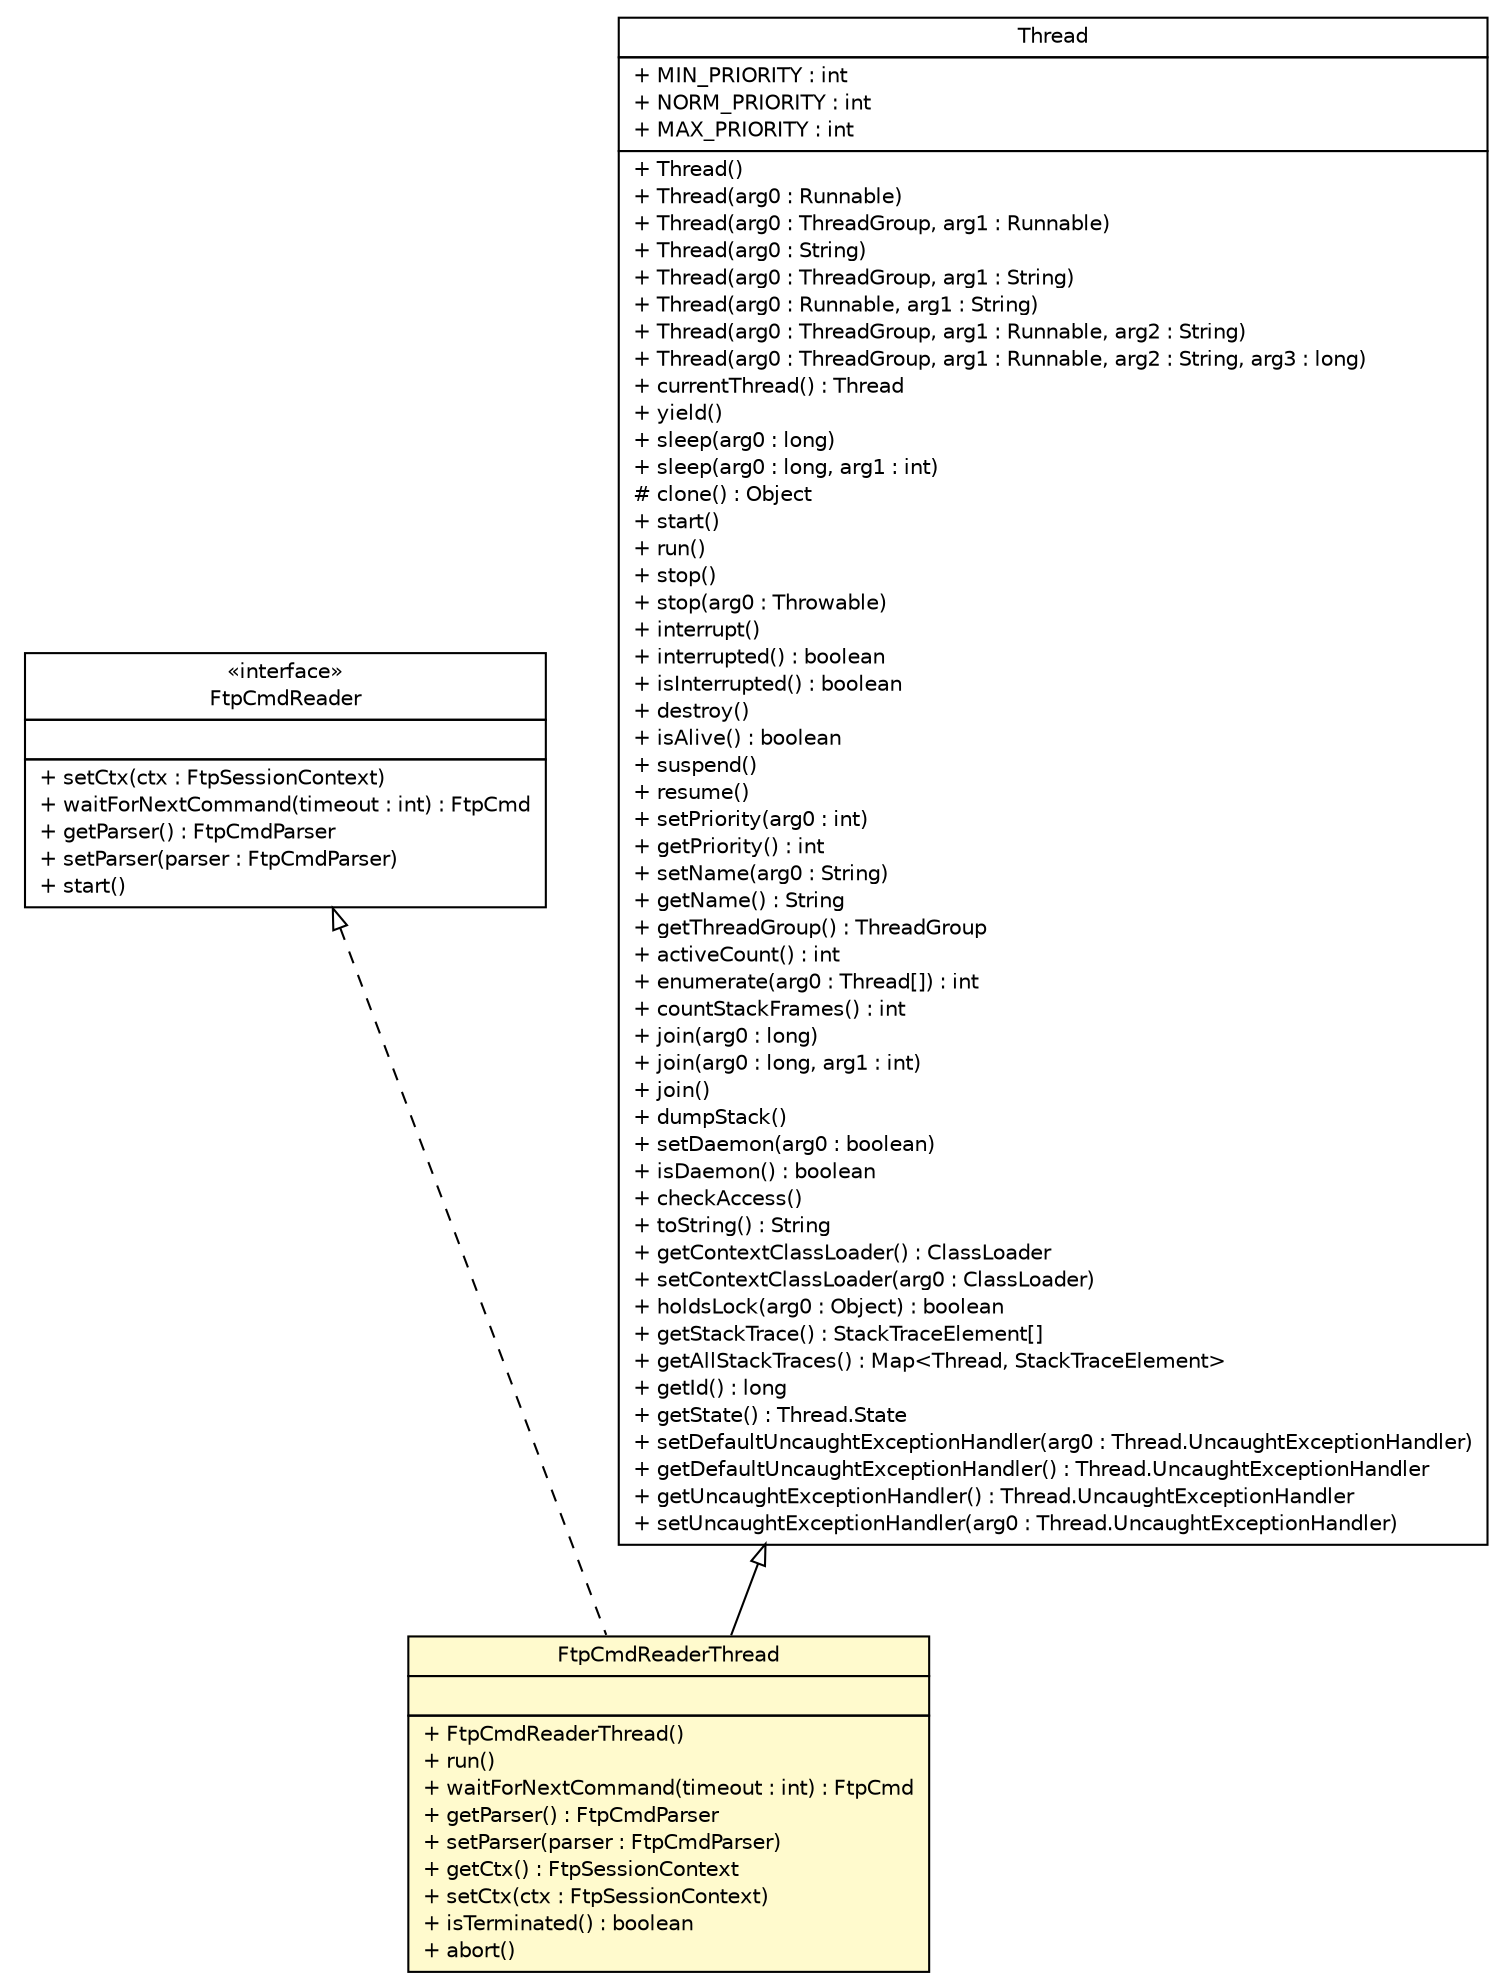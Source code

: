 #!/usr/local/bin/dot
#
# Class diagram 
# Generated by UMLGraph version 5.1 (http://www.umlgraph.org/)
#

digraph G {
	edge [fontname="Helvetica",fontsize=10,labelfontname="Helvetica",labelfontsize=10];
	node [fontname="Helvetica",fontsize=10,shape=plaintext];
	nodesep=0.25;
	ranksep=0.5;
	// com.apporiented.hermesftp.parser.FtpCmdReader
	c8640 [label=<<table title="com.apporiented.hermesftp.parser.FtpCmdReader" border="0" cellborder="1" cellspacing="0" cellpadding="2" port="p" href="../FtpCmdReader.html">
		<tr><td><table border="0" cellspacing="0" cellpadding="1">
<tr><td align="center" balign="center"> &#171;interface&#187; </td></tr>
<tr><td align="center" balign="center"> FtpCmdReader </td></tr>
		</table></td></tr>
		<tr><td><table border="0" cellspacing="0" cellpadding="1">
<tr><td align="left" balign="left">  </td></tr>
		</table></td></tr>
		<tr><td><table border="0" cellspacing="0" cellpadding="1">
<tr><td align="left" balign="left"> + setCtx(ctx : FtpSessionContext) </td></tr>
<tr><td align="left" balign="left"> + waitForNextCommand(timeout : int) : FtpCmd </td></tr>
<tr><td align="left" balign="left"> + getParser() : FtpCmdParser </td></tr>
<tr><td align="left" balign="left"> + setParser(parser : FtpCmdParser) </td></tr>
<tr><td align="left" balign="left"> + start() </td></tr>
		</table></td></tr>
		</table>>, fontname="Helvetica", fontcolor="black", fontsize=10.0];
	// com.apporiented.hermesftp.parser.impl.FtpCmdReaderThread
	c8642 [label=<<table title="com.apporiented.hermesftp.parser.impl.FtpCmdReaderThread" border="0" cellborder="1" cellspacing="0" cellpadding="2" port="p" bgcolor="lemonChiffon" href="./FtpCmdReaderThread.html">
		<tr><td><table border="0" cellspacing="0" cellpadding="1">
<tr><td align="center" balign="center"> FtpCmdReaderThread </td></tr>
		</table></td></tr>
		<tr><td><table border="0" cellspacing="0" cellpadding="1">
<tr><td align="left" balign="left">  </td></tr>
		</table></td></tr>
		<tr><td><table border="0" cellspacing="0" cellpadding="1">
<tr><td align="left" balign="left"> + FtpCmdReaderThread() </td></tr>
<tr><td align="left" balign="left"> + run() </td></tr>
<tr><td align="left" balign="left"> + waitForNextCommand(timeout : int) : FtpCmd </td></tr>
<tr><td align="left" balign="left"> + getParser() : FtpCmdParser </td></tr>
<tr><td align="left" balign="left"> + setParser(parser : FtpCmdParser) </td></tr>
<tr><td align="left" balign="left"> + getCtx() : FtpSessionContext </td></tr>
<tr><td align="left" balign="left"> + setCtx(ctx : FtpSessionContext) </td></tr>
<tr><td align="left" balign="left"> + isTerminated() : boolean </td></tr>
<tr><td align="left" balign="left"> + abort() </td></tr>
		</table></td></tr>
		</table>>, fontname="Helvetica", fontcolor="black", fontsize=10.0];
	//com.apporiented.hermesftp.parser.impl.FtpCmdReaderThread extends java.lang.Thread
	c8715:p -> c8642:p [dir=back,arrowtail=empty];
	//com.apporiented.hermesftp.parser.impl.FtpCmdReaderThread implements com.apporiented.hermesftp.parser.FtpCmdReader
	c8640:p -> c8642:p [dir=back,arrowtail=empty,style=dashed];
	// java.lang.Thread
	c8715 [label=<<table title="java.lang.Thread" border="0" cellborder="1" cellspacing="0" cellpadding="2" port="p" href="http://java.sun.com/j2se/1.4.2/docs/api/java/lang/Thread.html">
		<tr><td><table border="0" cellspacing="0" cellpadding="1">
<tr><td align="center" balign="center"> Thread </td></tr>
		</table></td></tr>
		<tr><td><table border="0" cellspacing="0" cellpadding="1">
<tr><td align="left" balign="left"> + MIN_PRIORITY : int </td></tr>
<tr><td align="left" balign="left"> + NORM_PRIORITY : int </td></tr>
<tr><td align="left" balign="left"> + MAX_PRIORITY : int </td></tr>
		</table></td></tr>
		<tr><td><table border="0" cellspacing="0" cellpadding="1">
<tr><td align="left" balign="left"> + Thread() </td></tr>
<tr><td align="left" balign="left"> + Thread(arg0 : Runnable) </td></tr>
<tr><td align="left" balign="left"> + Thread(arg0 : ThreadGroup, arg1 : Runnable) </td></tr>
<tr><td align="left" balign="left"> + Thread(arg0 : String) </td></tr>
<tr><td align="left" balign="left"> + Thread(arg0 : ThreadGroup, arg1 : String) </td></tr>
<tr><td align="left" balign="left"> + Thread(arg0 : Runnable, arg1 : String) </td></tr>
<tr><td align="left" balign="left"> + Thread(arg0 : ThreadGroup, arg1 : Runnable, arg2 : String) </td></tr>
<tr><td align="left" balign="left"> + Thread(arg0 : ThreadGroup, arg1 : Runnable, arg2 : String, arg3 : long) </td></tr>
<tr><td align="left" balign="left"> + currentThread() : Thread </td></tr>
<tr><td align="left" balign="left"> + yield() </td></tr>
<tr><td align="left" balign="left"> + sleep(arg0 : long) </td></tr>
<tr><td align="left" balign="left"> + sleep(arg0 : long, arg1 : int) </td></tr>
<tr><td align="left" balign="left"> # clone() : Object </td></tr>
<tr><td align="left" balign="left"> + start() </td></tr>
<tr><td align="left" balign="left"> + run() </td></tr>
<tr><td align="left" balign="left"> + stop() </td></tr>
<tr><td align="left" balign="left"> + stop(arg0 : Throwable) </td></tr>
<tr><td align="left" balign="left"> + interrupt() </td></tr>
<tr><td align="left" balign="left"> + interrupted() : boolean </td></tr>
<tr><td align="left" balign="left"> + isInterrupted() : boolean </td></tr>
<tr><td align="left" balign="left"> + destroy() </td></tr>
<tr><td align="left" balign="left"> + isAlive() : boolean </td></tr>
<tr><td align="left" balign="left"> + suspend() </td></tr>
<tr><td align="left" balign="left"> + resume() </td></tr>
<tr><td align="left" balign="left"> + setPriority(arg0 : int) </td></tr>
<tr><td align="left" balign="left"> + getPriority() : int </td></tr>
<tr><td align="left" balign="left"> + setName(arg0 : String) </td></tr>
<tr><td align="left" balign="left"> + getName() : String </td></tr>
<tr><td align="left" balign="left"> + getThreadGroup() : ThreadGroup </td></tr>
<tr><td align="left" balign="left"> + activeCount() : int </td></tr>
<tr><td align="left" balign="left"> + enumerate(arg0 : Thread[]) : int </td></tr>
<tr><td align="left" balign="left"> + countStackFrames() : int </td></tr>
<tr><td align="left" balign="left"> + join(arg0 : long) </td></tr>
<tr><td align="left" balign="left"> + join(arg0 : long, arg1 : int) </td></tr>
<tr><td align="left" balign="left"> + join() </td></tr>
<tr><td align="left" balign="left"> + dumpStack() </td></tr>
<tr><td align="left" balign="left"> + setDaemon(arg0 : boolean) </td></tr>
<tr><td align="left" balign="left"> + isDaemon() : boolean </td></tr>
<tr><td align="left" balign="left"> + checkAccess() </td></tr>
<tr><td align="left" balign="left"> + toString() : String </td></tr>
<tr><td align="left" balign="left"> + getContextClassLoader() : ClassLoader </td></tr>
<tr><td align="left" balign="left"> + setContextClassLoader(arg0 : ClassLoader) </td></tr>
<tr><td align="left" balign="left"> + holdsLock(arg0 : Object) : boolean </td></tr>
<tr><td align="left" balign="left"> + getStackTrace() : StackTraceElement[] </td></tr>
<tr><td align="left" balign="left"> + getAllStackTraces() : Map&lt;Thread, StackTraceElement&gt; </td></tr>
<tr><td align="left" balign="left"> + getId() : long </td></tr>
<tr><td align="left" balign="left"> + getState() : Thread.State </td></tr>
<tr><td align="left" balign="left"> + setDefaultUncaughtExceptionHandler(arg0 : Thread.UncaughtExceptionHandler) </td></tr>
<tr><td align="left" balign="left"> + getDefaultUncaughtExceptionHandler() : Thread.UncaughtExceptionHandler </td></tr>
<tr><td align="left" balign="left"> + getUncaughtExceptionHandler() : Thread.UncaughtExceptionHandler </td></tr>
<tr><td align="left" balign="left"> + setUncaughtExceptionHandler(arg0 : Thread.UncaughtExceptionHandler) </td></tr>
		</table></td></tr>
		</table>>, fontname="Helvetica", fontcolor="black", fontsize=10.0];
}

